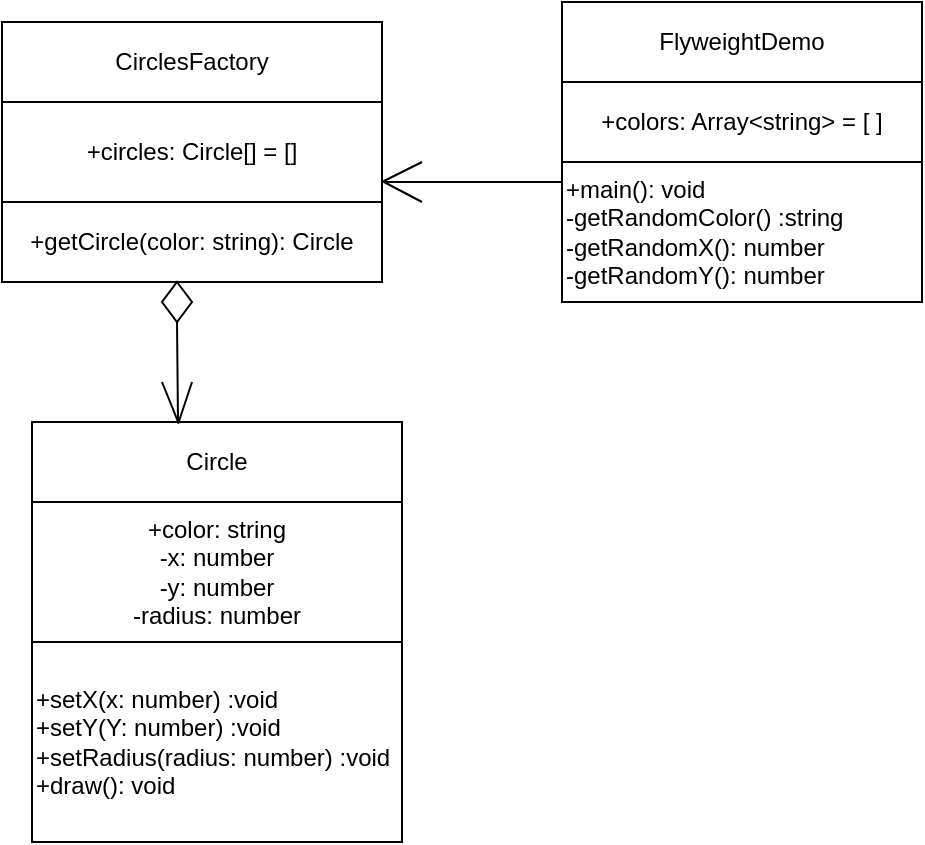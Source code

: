 <mxfile>
    <diagram id="xP2IXJqL14V0ehUrbHl9" name="Page-1">
        <mxGraphModel dx="144" dy="94" grid="1" gridSize="10" guides="1" tooltips="1" connect="1" arrows="1" fold="1" page="1" pageScale="1" pageWidth="827" pageHeight="1169" math="0" shadow="0">
            <root>
                <mxCell id="0"/>
                <mxCell id="1" parent="0"/>
                <mxCell id="15" value="Circle" style="rounded=0;whiteSpace=wrap;html=1;" parent="1" vertex="1">
                    <mxGeometry x="135" y="320" width="185" height="40" as="geometry"/>
                </mxCell>
                <mxCell id="16" value="+color: string&lt;br&gt;-x: number&lt;br&gt;-y: number&lt;br&gt;-radius: number" style="rounded=0;whiteSpace=wrap;html=1;" parent="1" vertex="1">
                    <mxGeometry x="135" y="360" width="185" height="70" as="geometry"/>
                </mxCell>
                <mxCell id="17" value="+setX(x: number) :void&lt;br&gt;+setY(Y: number) :void&lt;br&gt;+setRadius(radius: number) :void&lt;br&gt;+draw(): void" style="rounded=0;whiteSpace=wrap;html=1;align=left;" parent="1" vertex="1">
                    <mxGeometry x="135" y="430" width="185" height="100" as="geometry"/>
                </mxCell>
                <mxCell id="18" value="CirclesFactory" style="rounded=0;whiteSpace=wrap;html=1;" parent="1" vertex="1">
                    <mxGeometry x="120" y="120" width="190" height="40" as="geometry"/>
                </mxCell>
                <mxCell id="19" value="+circles: Circle[] = []" style="rounded=0;whiteSpace=wrap;html=1;" parent="1" vertex="1">
                    <mxGeometry x="120" y="160" width="190" height="50" as="geometry"/>
                </mxCell>
                <mxCell id="20" value="+getCircle(color: string): Circle" style="rounded=0;whiteSpace=wrap;html=1;" parent="1" vertex="1">
                    <mxGeometry x="120" y="210" width="190" height="40" as="geometry"/>
                </mxCell>
                <mxCell id="21" value="FlyweightDemo" style="rounded=0;whiteSpace=wrap;html=1;" parent="1" vertex="1">
                    <mxGeometry x="400" y="110" width="180" height="40" as="geometry"/>
                </mxCell>
                <mxCell id="22" value="+colors: Array&amp;lt;string&amp;gt; = [ ]" style="rounded=0;whiteSpace=wrap;html=1;" parent="1" vertex="1">
                    <mxGeometry x="400" y="150" width="180" height="40" as="geometry"/>
                </mxCell>
                <mxCell id="23" value="+main(): void&lt;br&gt;-getRandomColor() :string&lt;br&gt;-getRandomX(): number&lt;br&gt;-getRandomY(): number" style="rounded=0;whiteSpace=wrap;html=1;align=left;" vertex="1" parent="1">
                    <mxGeometry x="400" y="190" width="180" height="70" as="geometry"/>
                </mxCell>
                <mxCell id="24" value="" style="rhombus;whiteSpace=wrap;html=1;" vertex="1" parent="1">
                    <mxGeometry x="200" y="250" width="15" height="20" as="geometry"/>
                </mxCell>
                <mxCell id="25" value="" style="endArrow=none;html=1;entryX=0.5;entryY=1;entryDx=0;entryDy=0;" edge="1" parent="1" target="24">
                    <mxGeometry width="50" height="50" relative="1" as="geometry">
                        <mxPoint x="208" y="320" as="sourcePoint"/>
                        <mxPoint x="210" y="280" as="targetPoint"/>
                    </mxGeometry>
                </mxCell>
                <mxCell id="26" value="" style="endArrow=none;html=1;exitX=0.395;exitY=0.022;exitDx=0;exitDy=0;exitPerimeter=0;" edge="1" parent="1" source="15">
                    <mxGeometry width="50" height="50" relative="1" as="geometry">
                        <mxPoint x="210" y="319" as="sourcePoint"/>
                        <mxPoint x="215" y="300" as="targetPoint"/>
                    </mxGeometry>
                </mxCell>
                <mxCell id="27" value="" style="endArrow=none;html=1;exitX=0.396;exitY=0.012;exitDx=0;exitDy=0;exitPerimeter=0;" edge="1" parent="1" source="15">
                    <mxGeometry width="50" height="50" relative="1" as="geometry">
                        <mxPoint x="210" y="319" as="sourcePoint"/>
                        <mxPoint x="200" y="300" as="targetPoint"/>
                    </mxGeometry>
                </mxCell>
                <mxCell id="28" value="" style="endArrow=none;html=1;exitX=0.999;exitY=0.801;exitDx=0;exitDy=0;exitPerimeter=0;" edge="1" parent="1" source="19">
                    <mxGeometry width="50" height="50" relative="1" as="geometry">
                        <mxPoint x="350" y="250" as="sourcePoint"/>
                        <mxPoint x="400" y="200" as="targetPoint"/>
                    </mxGeometry>
                </mxCell>
                <mxCell id="30" value="" style="endArrow=none;html=1;" edge="1" parent="1">
                    <mxGeometry width="50" height="50" relative="1" as="geometry">
                        <mxPoint x="311" y="200" as="sourcePoint"/>
                        <mxPoint x="330" y="210" as="targetPoint"/>
                    </mxGeometry>
                </mxCell>
                <mxCell id="31" value="" style="endArrow=none;html=1;" edge="1" parent="1">
                    <mxGeometry width="50" height="50" relative="1" as="geometry">
                        <mxPoint x="310" y="200" as="sourcePoint"/>
                        <mxPoint x="340" y="200" as="targetPoint"/>
                    </mxGeometry>
                </mxCell>
                <mxCell id="32" value="" style="endArrow=none;html=1;" edge="1" parent="1">
                    <mxGeometry width="50" height="50" relative="1" as="geometry">
                        <mxPoint x="310" y="200" as="sourcePoint"/>
                        <mxPoint x="330" y="190" as="targetPoint"/>
                    </mxGeometry>
                </mxCell>
            </root>
        </mxGraphModel>
    </diagram>
</mxfile>